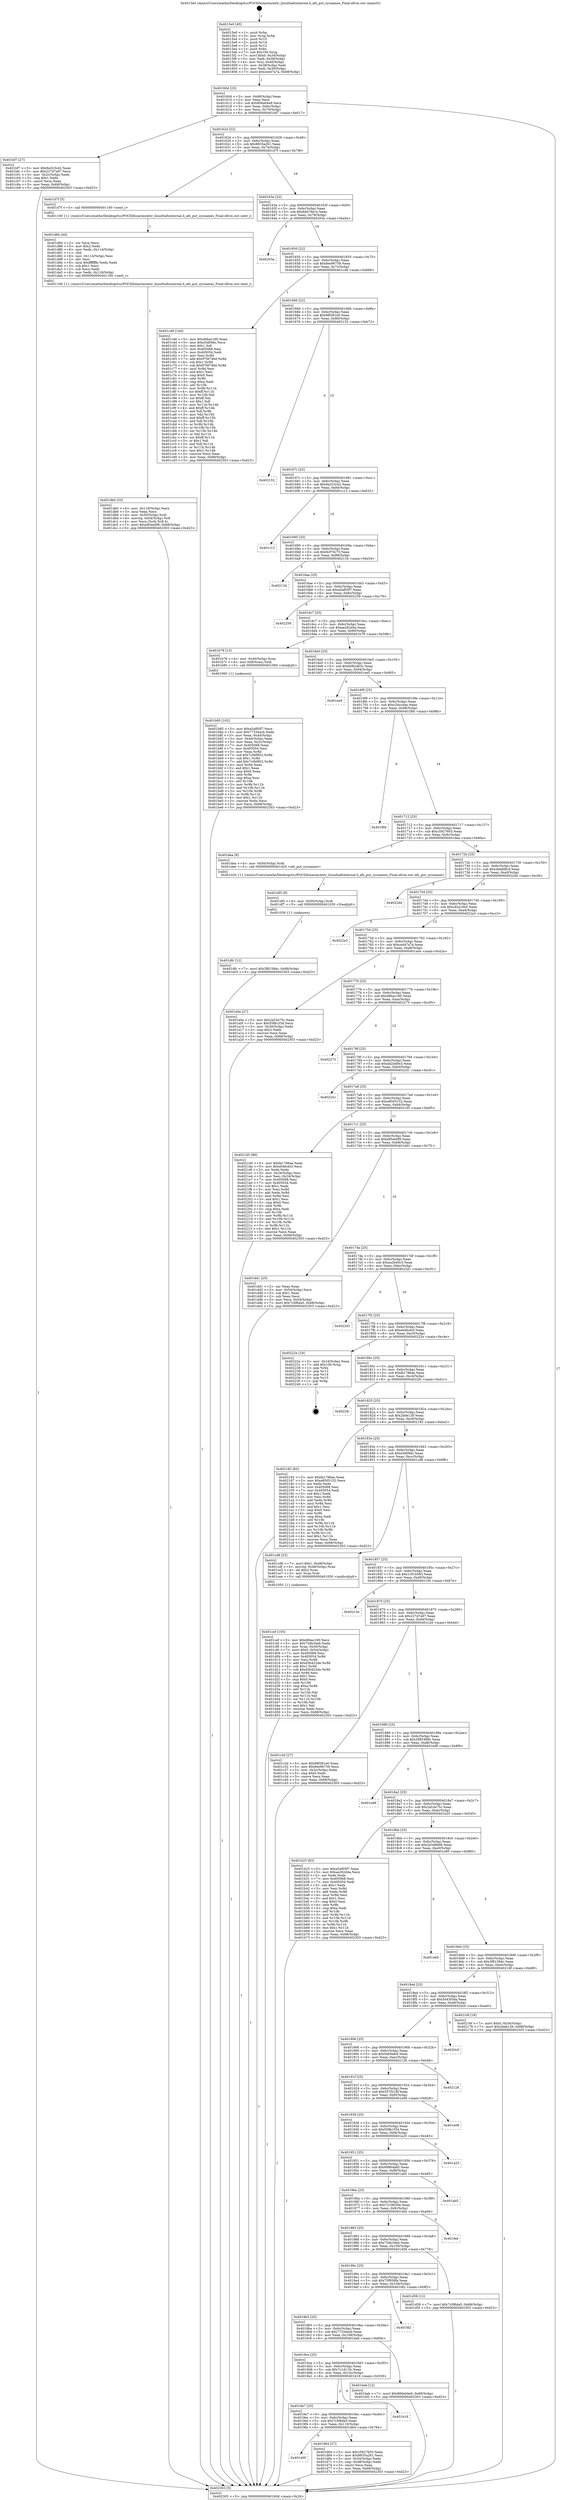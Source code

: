 digraph "0x4015e0" {
  label = "0x4015e0 (/mnt/c/Users/mathe/Desktop/tcc/POCII/binaries/extr_linuxfsafsinternal.h_afs_put_sysnames_Final-ollvm.out::main(0))"
  labelloc = "t"
  node[shape=record]

  Entry [label="",width=0.3,height=0.3,shape=circle,fillcolor=black,style=filled]
  "0x40160d" [label="{
     0x40160d [23]\l
     | [instrs]\l
     &nbsp;&nbsp;0x40160d \<+3\>: mov -0x68(%rbp),%eax\l
     &nbsp;&nbsp;0x401610 \<+2\>: mov %eax,%ecx\l
     &nbsp;&nbsp;0x401612 \<+6\>: sub $0x806a04e9,%ecx\l
     &nbsp;&nbsp;0x401618 \<+3\>: mov %eax,-0x6c(%rbp)\l
     &nbsp;&nbsp;0x40161b \<+3\>: mov %ecx,-0x70(%rbp)\l
     &nbsp;&nbsp;0x40161e \<+6\>: je 0000000000401bf7 \<main+0x617\>\l
  }"]
  "0x401bf7" [label="{
     0x401bf7 [27]\l
     | [instrs]\l
     &nbsp;&nbsp;0x401bf7 \<+5\>: mov $0x9a323c42,%eax\l
     &nbsp;&nbsp;0x401bfc \<+5\>: mov $0x227d7a97,%ecx\l
     &nbsp;&nbsp;0x401c01 \<+3\>: mov -0x2c(%rbp),%edx\l
     &nbsp;&nbsp;0x401c04 \<+3\>: cmp $0x1,%edx\l
     &nbsp;&nbsp;0x401c07 \<+3\>: cmovl %ecx,%eax\l
     &nbsp;&nbsp;0x401c0a \<+3\>: mov %eax,-0x68(%rbp)\l
     &nbsp;&nbsp;0x401c0d \<+5\>: jmp 0000000000402303 \<main+0xd23\>\l
  }"]
  "0x401624" [label="{
     0x401624 [22]\l
     | [instrs]\l
     &nbsp;&nbsp;0x401624 \<+5\>: jmp 0000000000401629 \<main+0x49\>\l
     &nbsp;&nbsp;0x401629 \<+3\>: mov -0x6c(%rbp),%eax\l
     &nbsp;&nbsp;0x40162c \<+5\>: sub $0x8835a261,%eax\l
     &nbsp;&nbsp;0x401631 \<+3\>: mov %eax,-0x74(%rbp)\l
     &nbsp;&nbsp;0x401634 \<+6\>: je 0000000000401d7f \<main+0x79f\>\l
  }"]
  Exit [label="",width=0.3,height=0.3,shape=circle,fillcolor=black,style=filled,peripheries=2]
  "0x401d7f" [label="{
     0x401d7f [5]\l
     | [instrs]\l
     &nbsp;&nbsp;0x401d7f \<+5\>: call 0000000000401160 \<next_i\>\l
     | [calls]\l
     &nbsp;&nbsp;0x401160 \{1\} (/mnt/c/Users/mathe/Desktop/tcc/POCII/binaries/extr_linuxfsafsinternal.h_afs_put_sysnames_Final-ollvm.out::next_i)\l
  }"]
  "0x40163a" [label="{
     0x40163a [22]\l
     | [instrs]\l
     &nbsp;&nbsp;0x40163a \<+5\>: jmp 000000000040163f \<main+0x5f\>\l
     &nbsp;&nbsp;0x40163f \<+3\>: mov -0x6c(%rbp),%eax\l
     &nbsp;&nbsp;0x401642 \<+5\>: sub $0x8dd76e1e,%eax\l
     &nbsp;&nbsp;0x401647 \<+3\>: mov %eax,-0x78(%rbp)\l
     &nbsp;&nbsp;0x40164a \<+6\>: je 000000000040203a \<main+0xa5a\>\l
  }"]
  "0x401dfc" [label="{
     0x401dfc [12]\l
     | [instrs]\l
     &nbsp;&nbsp;0x401dfc \<+7\>: movl $0x3f8158dc,-0x68(%rbp)\l
     &nbsp;&nbsp;0x401e03 \<+5\>: jmp 0000000000402303 \<main+0xd23\>\l
  }"]
  "0x40203a" [label="{
     0x40203a\l
  }", style=dashed]
  "0x401650" [label="{
     0x401650 [22]\l
     | [instrs]\l
     &nbsp;&nbsp;0x401650 \<+5\>: jmp 0000000000401655 \<main+0x75\>\l
     &nbsp;&nbsp;0x401655 \<+3\>: mov -0x6c(%rbp),%eax\l
     &nbsp;&nbsp;0x401658 \<+5\>: sub $0x8ee96739,%eax\l
     &nbsp;&nbsp;0x40165d \<+3\>: mov %eax,-0x7c(%rbp)\l
     &nbsp;&nbsp;0x401660 \<+6\>: je 0000000000401c48 \<main+0x668\>\l
  }"]
  "0x401df3" [label="{
     0x401df3 [9]\l
     | [instrs]\l
     &nbsp;&nbsp;0x401df3 \<+4\>: mov -0x50(%rbp),%rdi\l
     &nbsp;&nbsp;0x401df7 \<+5\>: call 0000000000401030 \<free@plt\>\l
     | [calls]\l
     &nbsp;&nbsp;0x401030 \{1\} (unknown)\l
  }"]
  "0x401c48" [label="{
     0x401c48 [144]\l
     | [instrs]\l
     &nbsp;&nbsp;0x401c48 \<+5\>: mov $0xd6bac190,%eax\l
     &nbsp;&nbsp;0x401c4d \<+5\>: mov $0xe5d09dc,%ecx\l
     &nbsp;&nbsp;0x401c52 \<+2\>: mov $0x1,%dl\l
     &nbsp;&nbsp;0x401c54 \<+7\>: mov 0x405068,%esi\l
     &nbsp;&nbsp;0x401c5b \<+7\>: mov 0x405054,%edi\l
     &nbsp;&nbsp;0x401c62 \<+3\>: mov %esi,%r8d\l
     &nbsp;&nbsp;0x401c65 \<+7\>: add $0x97fd746d,%r8d\l
     &nbsp;&nbsp;0x401c6c \<+4\>: sub $0x1,%r8d\l
     &nbsp;&nbsp;0x401c70 \<+7\>: sub $0x97fd746d,%r8d\l
     &nbsp;&nbsp;0x401c77 \<+4\>: imul %r8d,%esi\l
     &nbsp;&nbsp;0x401c7b \<+3\>: and $0x1,%esi\l
     &nbsp;&nbsp;0x401c7e \<+3\>: cmp $0x0,%esi\l
     &nbsp;&nbsp;0x401c81 \<+4\>: sete %r9b\l
     &nbsp;&nbsp;0x401c85 \<+3\>: cmp $0xa,%edi\l
     &nbsp;&nbsp;0x401c88 \<+4\>: setl %r10b\l
     &nbsp;&nbsp;0x401c8c \<+3\>: mov %r9b,%r11b\l
     &nbsp;&nbsp;0x401c8f \<+4\>: xor $0xff,%r11b\l
     &nbsp;&nbsp;0x401c93 \<+3\>: mov %r10b,%bl\l
     &nbsp;&nbsp;0x401c96 \<+3\>: xor $0xff,%bl\l
     &nbsp;&nbsp;0x401c99 \<+3\>: xor $0x1,%dl\l
     &nbsp;&nbsp;0x401c9c \<+3\>: mov %r11b,%r14b\l
     &nbsp;&nbsp;0x401c9f \<+4\>: and $0xff,%r14b\l
     &nbsp;&nbsp;0x401ca3 \<+3\>: and %dl,%r9b\l
     &nbsp;&nbsp;0x401ca6 \<+3\>: mov %bl,%r15b\l
     &nbsp;&nbsp;0x401ca9 \<+4\>: and $0xff,%r15b\l
     &nbsp;&nbsp;0x401cad \<+3\>: and %dl,%r10b\l
     &nbsp;&nbsp;0x401cb0 \<+3\>: or %r9b,%r14b\l
     &nbsp;&nbsp;0x401cb3 \<+3\>: or %r10b,%r15b\l
     &nbsp;&nbsp;0x401cb6 \<+3\>: xor %r15b,%r14b\l
     &nbsp;&nbsp;0x401cb9 \<+3\>: or %bl,%r11b\l
     &nbsp;&nbsp;0x401cbc \<+4\>: xor $0xff,%r11b\l
     &nbsp;&nbsp;0x401cc0 \<+3\>: or $0x1,%dl\l
     &nbsp;&nbsp;0x401cc3 \<+3\>: and %dl,%r11b\l
     &nbsp;&nbsp;0x401cc6 \<+3\>: or %r11b,%r14b\l
     &nbsp;&nbsp;0x401cc9 \<+4\>: test $0x1,%r14b\l
     &nbsp;&nbsp;0x401ccd \<+3\>: cmovne %ecx,%eax\l
     &nbsp;&nbsp;0x401cd0 \<+3\>: mov %eax,-0x68(%rbp)\l
     &nbsp;&nbsp;0x401cd3 \<+5\>: jmp 0000000000402303 \<main+0xd23\>\l
  }"]
  "0x401666" [label="{
     0x401666 [22]\l
     | [instrs]\l
     &nbsp;&nbsp;0x401666 \<+5\>: jmp 000000000040166b \<main+0x8b\>\l
     &nbsp;&nbsp;0x40166b \<+3\>: mov -0x6c(%rbp),%eax\l
     &nbsp;&nbsp;0x40166e \<+5\>: sub $0x98f381e0,%eax\l
     &nbsp;&nbsp;0x401673 \<+3\>: mov %eax,-0x80(%rbp)\l
     &nbsp;&nbsp;0x401676 \<+6\>: je 0000000000402152 \<main+0xb72\>\l
  }"]
  "0x401db0" [label="{
     0x401db0 [33]\l
     | [instrs]\l
     &nbsp;&nbsp;0x401db0 \<+6\>: mov -0x118(%rbp),%ecx\l
     &nbsp;&nbsp;0x401db6 \<+3\>: imul %eax,%ecx\l
     &nbsp;&nbsp;0x401db9 \<+4\>: mov -0x50(%rbp),%rdi\l
     &nbsp;&nbsp;0x401dbd \<+4\>: movslq -0x54(%rbp),%r8\l
     &nbsp;&nbsp;0x401dc1 \<+4\>: mov %ecx,(%rdi,%r8,4)\l
     &nbsp;&nbsp;0x401dc5 \<+7\>: movl $0xe85ee0f9,-0x68(%rbp)\l
     &nbsp;&nbsp;0x401dcc \<+5\>: jmp 0000000000402303 \<main+0xd23\>\l
  }"]
  "0x402152" [label="{
     0x402152\l
  }", style=dashed]
  "0x40167c" [label="{
     0x40167c [25]\l
     | [instrs]\l
     &nbsp;&nbsp;0x40167c \<+5\>: jmp 0000000000401681 \<main+0xa1\>\l
     &nbsp;&nbsp;0x401681 \<+3\>: mov -0x6c(%rbp),%eax\l
     &nbsp;&nbsp;0x401684 \<+5\>: sub $0x9a323c42,%eax\l
     &nbsp;&nbsp;0x401689 \<+6\>: mov %eax,-0x84(%rbp)\l
     &nbsp;&nbsp;0x40168f \<+6\>: je 0000000000401c12 \<main+0x632\>\l
  }"]
  "0x401d84" [label="{
     0x401d84 [44]\l
     | [instrs]\l
     &nbsp;&nbsp;0x401d84 \<+2\>: xor %ecx,%ecx\l
     &nbsp;&nbsp;0x401d86 \<+5\>: mov $0x2,%edx\l
     &nbsp;&nbsp;0x401d8b \<+6\>: mov %edx,-0x114(%rbp)\l
     &nbsp;&nbsp;0x401d91 \<+1\>: cltd\l
     &nbsp;&nbsp;0x401d92 \<+6\>: mov -0x114(%rbp),%esi\l
     &nbsp;&nbsp;0x401d98 \<+2\>: idiv %esi\l
     &nbsp;&nbsp;0x401d9a \<+6\>: imul $0xfffffffe,%edx,%edx\l
     &nbsp;&nbsp;0x401da0 \<+3\>: sub $0x1,%ecx\l
     &nbsp;&nbsp;0x401da3 \<+2\>: sub %ecx,%edx\l
     &nbsp;&nbsp;0x401da5 \<+6\>: mov %edx,-0x118(%rbp)\l
     &nbsp;&nbsp;0x401dab \<+5\>: call 0000000000401160 \<next_i\>\l
     | [calls]\l
     &nbsp;&nbsp;0x401160 \{1\} (/mnt/c/Users/mathe/Desktop/tcc/POCII/binaries/extr_linuxfsafsinternal.h_afs_put_sysnames_Final-ollvm.out::next_i)\l
  }"]
  "0x401c12" [label="{
     0x401c12\l
  }", style=dashed]
  "0x401695" [label="{
     0x401695 [25]\l
     | [instrs]\l
     &nbsp;&nbsp;0x401695 \<+5\>: jmp 000000000040169a \<main+0xba\>\l
     &nbsp;&nbsp;0x40169a \<+3\>: mov -0x6c(%rbp),%eax\l
     &nbsp;&nbsp;0x40169d \<+5\>: sub $0x9cf70c75,%eax\l
     &nbsp;&nbsp;0x4016a2 \<+6\>: mov %eax,-0x88(%rbp)\l
     &nbsp;&nbsp;0x4016a8 \<+6\>: je 0000000000402134 \<main+0xb54\>\l
  }"]
  "0x401a00" [label="{
     0x401a00\l
  }", style=dashed]
  "0x402134" [label="{
     0x402134\l
  }", style=dashed]
  "0x4016ae" [label="{
     0x4016ae [25]\l
     | [instrs]\l
     &nbsp;&nbsp;0x4016ae \<+5\>: jmp 00000000004016b3 \<main+0xd3\>\l
     &nbsp;&nbsp;0x4016b3 \<+3\>: mov -0x6c(%rbp),%eax\l
     &nbsp;&nbsp;0x4016b6 \<+5\>: sub $0xa5af05f7,%eax\l
     &nbsp;&nbsp;0x4016bb \<+6\>: mov %eax,-0x8c(%rbp)\l
     &nbsp;&nbsp;0x4016c1 \<+6\>: je 0000000000402259 \<main+0xc79\>\l
  }"]
  "0x401d64" [label="{
     0x401d64 [27]\l
     | [instrs]\l
     &nbsp;&nbsp;0x401d64 \<+5\>: mov $0xc5927603,%eax\l
     &nbsp;&nbsp;0x401d69 \<+5\>: mov $0x8835a261,%ecx\l
     &nbsp;&nbsp;0x401d6e \<+3\>: mov -0x54(%rbp),%edx\l
     &nbsp;&nbsp;0x401d71 \<+3\>: cmp -0x48(%rbp),%edx\l
     &nbsp;&nbsp;0x401d74 \<+3\>: cmovl %ecx,%eax\l
     &nbsp;&nbsp;0x401d77 \<+3\>: mov %eax,-0x68(%rbp)\l
     &nbsp;&nbsp;0x401d7a \<+5\>: jmp 0000000000402303 \<main+0xd23\>\l
  }"]
  "0x402259" [label="{
     0x402259\l
  }", style=dashed]
  "0x4016c7" [label="{
     0x4016c7 [25]\l
     | [instrs]\l
     &nbsp;&nbsp;0x4016c7 \<+5\>: jmp 00000000004016cc \<main+0xec\>\l
     &nbsp;&nbsp;0x4016cc \<+3\>: mov -0x6c(%rbp),%eax\l
     &nbsp;&nbsp;0x4016cf \<+5\>: sub $0xae262d4a,%eax\l
     &nbsp;&nbsp;0x4016d4 \<+6\>: mov %eax,-0x90(%rbp)\l
     &nbsp;&nbsp;0x4016da \<+6\>: je 0000000000401b78 \<main+0x598\>\l
  }"]
  "0x4019e7" [label="{
     0x4019e7 [25]\l
     | [instrs]\l
     &nbsp;&nbsp;0x4019e7 \<+5\>: jmp 00000000004019ec \<main+0x40c\>\l
     &nbsp;&nbsp;0x4019ec \<+3\>: mov -0x6c(%rbp),%eax\l
     &nbsp;&nbsp;0x4019ef \<+5\>: sub $0x7c5f6da5,%eax\l
     &nbsp;&nbsp;0x4019f4 \<+6\>: mov %eax,-0x110(%rbp)\l
     &nbsp;&nbsp;0x4019fa \<+6\>: je 0000000000401d64 \<main+0x784\>\l
  }"]
  "0x401b78" [label="{
     0x401b78 [13]\l
     | [instrs]\l
     &nbsp;&nbsp;0x401b78 \<+4\>: mov -0x40(%rbp),%rax\l
     &nbsp;&nbsp;0x401b7c \<+4\>: mov 0x8(%rax),%rdi\l
     &nbsp;&nbsp;0x401b80 \<+5\>: call 0000000000401060 \<atoi@plt\>\l
     | [calls]\l
     &nbsp;&nbsp;0x401060 \{1\} (unknown)\l
  }"]
  "0x4016e0" [label="{
     0x4016e0 [25]\l
     | [instrs]\l
     &nbsp;&nbsp;0x4016e0 \<+5\>: jmp 00000000004016e5 \<main+0x105\>\l
     &nbsp;&nbsp;0x4016e5 \<+3\>: mov -0x6c(%rbp),%eax\l
     &nbsp;&nbsp;0x4016e8 \<+5\>: sub $0xb082d63c,%eax\l
     &nbsp;&nbsp;0x4016ed \<+6\>: mov %eax,-0x94(%rbp)\l
     &nbsp;&nbsp;0x4016f3 \<+6\>: je 0000000000401ee5 \<main+0x905\>\l
  }"]
  "0x401b19" [label="{
     0x401b19\l
  }", style=dashed]
  "0x401ee5" [label="{
     0x401ee5\l
  }", style=dashed]
  "0x4016f9" [label="{
     0x4016f9 [25]\l
     | [instrs]\l
     &nbsp;&nbsp;0x4016f9 \<+5\>: jmp 00000000004016fe \<main+0x11e\>\l
     &nbsp;&nbsp;0x4016fe \<+3\>: mov -0x6c(%rbp),%eax\l
     &nbsp;&nbsp;0x401701 \<+5\>: sub $0xc26cc4ae,%eax\l
     &nbsp;&nbsp;0x401706 \<+6\>: mov %eax,-0x98(%rbp)\l
     &nbsp;&nbsp;0x40170c \<+6\>: je 0000000000401f6b \<main+0x98b\>\l
  }"]
  "0x401cef" [label="{
     0x401cef [105]\l
     | [instrs]\l
     &nbsp;&nbsp;0x401cef \<+5\>: mov $0xd6bac190,%ecx\l
     &nbsp;&nbsp;0x401cf4 \<+5\>: mov $0x734b34eb,%edx\l
     &nbsp;&nbsp;0x401cf9 \<+4\>: mov %rax,-0x50(%rbp)\l
     &nbsp;&nbsp;0x401cfd \<+7\>: movl $0x0,-0x54(%rbp)\l
     &nbsp;&nbsp;0x401d04 \<+7\>: mov 0x405068,%esi\l
     &nbsp;&nbsp;0x401d0b \<+8\>: mov 0x405054,%r8d\l
     &nbsp;&nbsp;0x401d13 \<+3\>: mov %esi,%r9d\l
     &nbsp;&nbsp;0x401d16 \<+7\>: add $0xd3b422de,%r9d\l
     &nbsp;&nbsp;0x401d1d \<+4\>: sub $0x1,%r9d\l
     &nbsp;&nbsp;0x401d21 \<+7\>: sub $0xd3b422de,%r9d\l
     &nbsp;&nbsp;0x401d28 \<+4\>: imul %r9d,%esi\l
     &nbsp;&nbsp;0x401d2c \<+3\>: and $0x1,%esi\l
     &nbsp;&nbsp;0x401d2f \<+3\>: cmp $0x0,%esi\l
     &nbsp;&nbsp;0x401d32 \<+4\>: sete %r10b\l
     &nbsp;&nbsp;0x401d36 \<+4\>: cmp $0xa,%r8d\l
     &nbsp;&nbsp;0x401d3a \<+4\>: setl %r11b\l
     &nbsp;&nbsp;0x401d3e \<+3\>: mov %r10b,%bl\l
     &nbsp;&nbsp;0x401d41 \<+3\>: and %r11b,%bl\l
     &nbsp;&nbsp;0x401d44 \<+3\>: xor %r11b,%r10b\l
     &nbsp;&nbsp;0x401d47 \<+3\>: or %r10b,%bl\l
     &nbsp;&nbsp;0x401d4a \<+3\>: test $0x1,%bl\l
     &nbsp;&nbsp;0x401d4d \<+3\>: cmovne %edx,%ecx\l
     &nbsp;&nbsp;0x401d50 \<+3\>: mov %ecx,-0x68(%rbp)\l
     &nbsp;&nbsp;0x401d53 \<+5\>: jmp 0000000000402303 \<main+0xd23\>\l
  }"]
  "0x401f6b" [label="{
     0x401f6b\l
  }", style=dashed]
  "0x401712" [label="{
     0x401712 [25]\l
     | [instrs]\l
     &nbsp;&nbsp;0x401712 \<+5\>: jmp 0000000000401717 \<main+0x137\>\l
     &nbsp;&nbsp;0x401717 \<+3\>: mov -0x6c(%rbp),%eax\l
     &nbsp;&nbsp;0x40171a \<+5\>: sub $0xc5927603,%eax\l
     &nbsp;&nbsp;0x40171f \<+6\>: mov %eax,-0x9c(%rbp)\l
     &nbsp;&nbsp;0x401725 \<+6\>: je 0000000000401dea \<main+0x80a\>\l
  }"]
  "0x4019ce" [label="{
     0x4019ce [25]\l
     | [instrs]\l
     &nbsp;&nbsp;0x4019ce \<+5\>: jmp 00000000004019d3 \<main+0x3f3\>\l
     &nbsp;&nbsp;0x4019d3 \<+3\>: mov -0x6c(%rbp),%eax\l
     &nbsp;&nbsp;0x4019d6 \<+5\>: sub $0x7c1d11fc,%eax\l
     &nbsp;&nbsp;0x4019db \<+6\>: mov %eax,-0x10c(%rbp)\l
     &nbsp;&nbsp;0x4019e1 \<+6\>: je 0000000000401b19 \<main+0x539\>\l
  }"]
  "0x401dea" [label="{
     0x401dea [9]\l
     | [instrs]\l
     &nbsp;&nbsp;0x401dea \<+4\>: mov -0x50(%rbp),%rdi\l
     &nbsp;&nbsp;0x401dee \<+5\>: call 0000000000401420 \<afs_put_sysnames\>\l
     | [calls]\l
     &nbsp;&nbsp;0x401420 \{1\} (/mnt/c/Users/mathe/Desktop/tcc/POCII/binaries/extr_linuxfsafsinternal.h_afs_put_sysnames_Final-ollvm.out::afs_put_sysnames)\l
  }"]
  "0x40172b" [label="{
     0x40172b [25]\l
     | [instrs]\l
     &nbsp;&nbsp;0x40172b \<+5\>: jmp 0000000000401730 \<main+0x150\>\l
     &nbsp;&nbsp;0x401730 \<+3\>: mov -0x6c(%rbp),%eax\l
     &nbsp;&nbsp;0x401733 \<+5\>: sub $0xcbddd8cd,%eax\l
     &nbsp;&nbsp;0x401738 \<+6\>: mov %eax,-0xa0(%rbp)\l
     &nbsp;&nbsp;0x40173e \<+6\>: je 00000000004022dd \<main+0xcfd\>\l
  }"]
  "0x401beb" [label="{
     0x401beb [12]\l
     | [instrs]\l
     &nbsp;&nbsp;0x401beb \<+7\>: movl $0x806a04e9,-0x68(%rbp)\l
     &nbsp;&nbsp;0x401bf2 \<+5\>: jmp 0000000000402303 \<main+0xd23\>\l
  }"]
  "0x4022dd" [label="{
     0x4022dd\l
  }", style=dashed]
  "0x401744" [label="{
     0x401744 [25]\l
     | [instrs]\l
     &nbsp;&nbsp;0x401744 \<+5\>: jmp 0000000000401749 \<main+0x169\>\l
     &nbsp;&nbsp;0x401749 \<+3\>: mov -0x6c(%rbp),%eax\l
     &nbsp;&nbsp;0x40174c \<+5\>: sub $0xcd2a10a5,%eax\l
     &nbsp;&nbsp;0x401751 \<+6\>: mov %eax,-0xa4(%rbp)\l
     &nbsp;&nbsp;0x401757 \<+6\>: je 00000000004022a3 \<main+0xcc3\>\l
  }"]
  "0x4019b5" [label="{
     0x4019b5 [25]\l
     | [instrs]\l
     &nbsp;&nbsp;0x4019b5 \<+5\>: jmp 00000000004019ba \<main+0x3da\>\l
     &nbsp;&nbsp;0x4019ba \<+3\>: mov -0x6c(%rbp),%eax\l
     &nbsp;&nbsp;0x4019bd \<+5\>: sub $0x77334acb,%eax\l
     &nbsp;&nbsp;0x4019c2 \<+6\>: mov %eax,-0x108(%rbp)\l
     &nbsp;&nbsp;0x4019c8 \<+6\>: je 0000000000401beb \<main+0x60b\>\l
  }"]
  "0x4022a3" [label="{
     0x4022a3\l
  }", style=dashed]
  "0x40175d" [label="{
     0x40175d [25]\l
     | [instrs]\l
     &nbsp;&nbsp;0x40175d \<+5\>: jmp 0000000000401762 \<main+0x182\>\l
     &nbsp;&nbsp;0x401762 \<+3\>: mov -0x6c(%rbp),%eax\l
     &nbsp;&nbsp;0x401765 \<+5\>: sub $0xced47a7a,%eax\l
     &nbsp;&nbsp;0x40176a \<+6\>: mov %eax,-0xa8(%rbp)\l
     &nbsp;&nbsp;0x401770 \<+6\>: je 0000000000401a0a \<main+0x42a\>\l
  }"]
  "0x401fd2" [label="{
     0x401fd2\l
  }", style=dashed]
  "0x401a0a" [label="{
     0x401a0a [27]\l
     | [instrs]\l
     &nbsp;&nbsp;0x401a0a \<+5\>: mov $0x2a53e75c,%eax\l
     &nbsp;&nbsp;0x401a0f \<+5\>: mov $0x558b1f34,%ecx\l
     &nbsp;&nbsp;0x401a14 \<+3\>: mov -0x30(%rbp),%edx\l
     &nbsp;&nbsp;0x401a17 \<+3\>: cmp $0x2,%edx\l
     &nbsp;&nbsp;0x401a1a \<+3\>: cmovne %ecx,%eax\l
     &nbsp;&nbsp;0x401a1d \<+3\>: mov %eax,-0x68(%rbp)\l
     &nbsp;&nbsp;0x401a20 \<+5\>: jmp 0000000000402303 \<main+0xd23\>\l
  }"]
  "0x401776" [label="{
     0x401776 [25]\l
     | [instrs]\l
     &nbsp;&nbsp;0x401776 \<+5\>: jmp 000000000040177b \<main+0x19b\>\l
     &nbsp;&nbsp;0x40177b \<+3\>: mov -0x6c(%rbp),%eax\l
     &nbsp;&nbsp;0x40177e \<+5\>: sub $0xd6bac190,%eax\l
     &nbsp;&nbsp;0x401783 \<+6\>: mov %eax,-0xac(%rbp)\l
     &nbsp;&nbsp;0x401789 \<+6\>: je 0000000000402275 \<main+0xc95\>\l
  }"]
  "0x402303" [label="{
     0x402303 [5]\l
     | [instrs]\l
     &nbsp;&nbsp;0x402303 \<+5\>: jmp 000000000040160d \<main+0x2d\>\l
  }"]
  "0x4015e0" [label="{
     0x4015e0 [45]\l
     | [instrs]\l
     &nbsp;&nbsp;0x4015e0 \<+1\>: push %rbp\l
     &nbsp;&nbsp;0x4015e1 \<+3\>: mov %rsp,%rbp\l
     &nbsp;&nbsp;0x4015e4 \<+2\>: push %r15\l
     &nbsp;&nbsp;0x4015e6 \<+2\>: push %r14\l
     &nbsp;&nbsp;0x4015e8 \<+2\>: push %r12\l
     &nbsp;&nbsp;0x4015ea \<+1\>: push %rbx\l
     &nbsp;&nbsp;0x4015eb \<+7\>: sub $0x100,%rsp\l
     &nbsp;&nbsp;0x4015f2 \<+7\>: movl $0x0,-0x34(%rbp)\l
     &nbsp;&nbsp;0x4015f9 \<+3\>: mov %edi,-0x38(%rbp)\l
     &nbsp;&nbsp;0x4015fc \<+4\>: mov %rsi,-0x40(%rbp)\l
     &nbsp;&nbsp;0x401600 \<+3\>: mov -0x38(%rbp),%edi\l
     &nbsp;&nbsp;0x401603 \<+3\>: mov %edi,-0x30(%rbp)\l
     &nbsp;&nbsp;0x401606 \<+7\>: movl $0xced47a7a,-0x68(%rbp)\l
  }"]
  "0x40199c" [label="{
     0x40199c [25]\l
     | [instrs]\l
     &nbsp;&nbsp;0x40199c \<+5\>: jmp 00000000004019a1 \<main+0x3c1\>\l
     &nbsp;&nbsp;0x4019a1 \<+3\>: mov -0x6c(%rbp),%eax\l
     &nbsp;&nbsp;0x4019a4 \<+5\>: sub $0x75f958fa,%eax\l
     &nbsp;&nbsp;0x4019a9 \<+6\>: mov %eax,-0x104(%rbp)\l
     &nbsp;&nbsp;0x4019af \<+6\>: je 0000000000401fd2 \<main+0x9f2\>\l
  }"]
  "0x402275" [label="{
     0x402275\l
  }", style=dashed]
  "0x40178f" [label="{
     0x40178f [25]\l
     | [instrs]\l
     &nbsp;&nbsp;0x40178f \<+5\>: jmp 0000000000401794 \<main+0x1b4\>\l
     &nbsp;&nbsp;0x401794 \<+3\>: mov -0x6c(%rbp),%eax\l
     &nbsp;&nbsp;0x401797 \<+5\>: sub $0xdd2dd0e3,%eax\l
     &nbsp;&nbsp;0x40179c \<+6\>: mov %eax,-0xb0(%rbp)\l
     &nbsp;&nbsp;0x4017a2 \<+6\>: je 0000000000402241 \<main+0xc61\>\l
  }"]
  "0x401d58" [label="{
     0x401d58 [12]\l
     | [instrs]\l
     &nbsp;&nbsp;0x401d58 \<+7\>: movl $0x7c5f6da5,-0x68(%rbp)\l
     &nbsp;&nbsp;0x401d5f \<+5\>: jmp 0000000000402303 \<main+0xd23\>\l
  }"]
  "0x402241" [label="{
     0x402241\l
  }", style=dashed]
  "0x4017a8" [label="{
     0x4017a8 [25]\l
     | [instrs]\l
     &nbsp;&nbsp;0x4017a8 \<+5\>: jmp 00000000004017ad \<main+0x1cd\>\l
     &nbsp;&nbsp;0x4017ad \<+3\>: mov -0x6c(%rbp),%eax\l
     &nbsp;&nbsp;0x4017b0 \<+5\>: sub $0xe8505152,%eax\l
     &nbsp;&nbsp;0x4017b5 \<+6\>: mov %eax,-0xb4(%rbp)\l
     &nbsp;&nbsp;0x4017bb \<+6\>: je 00000000004021d5 \<main+0xbf5\>\l
  }"]
  "0x401983" [label="{
     0x401983 [25]\l
     | [instrs]\l
     &nbsp;&nbsp;0x401983 \<+5\>: jmp 0000000000401988 \<main+0x3a8\>\l
     &nbsp;&nbsp;0x401988 \<+3\>: mov -0x6c(%rbp),%eax\l
     &nbsp;&nbsp;0x40198b \<+5\>: sub $0x734b34eb,%eax\l
     &nbsp;&nbsp;0x401990 \<+6\>: mov %eax,-0x100(%rbp)\l
     &nbsp;&nbsp;0x401996 \<+6\>: je 0000000000401d58 \<main+0x778\>\l
  }"]
  "0x4021d5" [label="{
     0x4021d5 [89]\l
     | [instrs]\l
     &nbsp;&nbsp;0x4021d5 \<+5\>: mov $0xfa1786ae,%eax\l
     &nbsp;&nbsp;0x4021da \<+5\>: mov $0xeb4fcdc0,%ecx\l
     &nbsp;&nbsp;0x4021df \<+2\>: xor %edx,%edx\l
     &nbsp;&nbsp;0x4021e1 \<+3\>: mov -0x34(%rbp),%esi\l
     &nbsp;&nbsp;0x4021e4 \<+3\>: mov %esi,-0x24(%rbp)\l
     &nbsp;&nbsp;0x4021e7 \<+7\>: mov 0x405068,%esi\l
     &nbsp;&nbsp;0x4021ee \<+7\>: mov 0x405054,%edi\l
     &nbsp;&nbsp;0x4021f5 \<+3\>: sub $0x1,%edx\l
     &nbsp;&nbsp;0x4021f8 \<+3\>: mov %esi,%r8d\l
     &nbsp;&nbsp;0x4021fb \<+3\>: add %edx,%r8d\l
     &nbsp;&nbsp;0x4021fe \<+4\>: imul %r8d,%esi\l
     &nbsp;&nbsp;0x402202 \<+3\>: and $0x1,%esi\l
     &nbsp;&nbsp;0x402205 \<+3\>: cmp $0x0,%esi\l
     &nbsp;&nbsp;0x402208 \<+4\>: sete %r9b\l
     &nbsp;&nbsp;0x40220c \<+3\>: cmp $0xa,%edi\l
     &nbsp;&nbsp;0x40220f \<+4\>: setl %r10b\l
     &nbsp;&nbsp;0x402213 \<+3\>: mov %r9b,%r11b\l
     &nbsp;&nbsp;0x402216 \<+3\>: and %r10b,%r11b\l
     &nbsp;&nbsp;0x402219 \<+3\>: xor %r10b,%r9b\l
     &nbsp;&nbsp;0x40221c \<+3\>: or %r9b,%r11b\l
     &nbsp;&nbsp;0x40221f \<+4\>: test $0x1,%r11b\l
     &nbsp;&nbsp;0x402223 \<+3\>: cmovne %ecx,%eax\l
     &nbsp;&nbsp;0x402226 \<+3\>: mov %eax,-0x68(%rbp)\l
     &nbsp;&nbsp;0x402229 \<+5\>: jmp 0000000000402303 \<main+0xd23\>\l
  }"]
  "0x4017c1" [label="{
     0x4017c1 [25]\l
     | [instrs]\l
     &nbsp;&nbsp;0x4017c1 \<+5\>: jmp 00000000004017c6 \<main+0x1e6\>\l
     &nbsp;&nbsp;0x4017c6 \<+3\>: mov -0x6c(%rbp),%eax\l
     &nbsp;&nbsp;0x4017c9 \<+5\>: sub $0xe85ee0f9,%eax\l
     &nbsp;&nbsp;0x4017ce \<+6\>: mov %eax,-0xb8(%rbp)\l
     &nbsp;&nbsp;0x4017d4 \<+6\>: je 0000000000401dd1 \<main+0x7f1\>\l
  }"]
  "0x401fed" [label="{
     0x401fed\l
  }", style=dashed]
  "0x401dd1" [label="{
     0x401dd1 [25]\l
     | [instrs]\l
     &nbsp;&nbsp;0x401dd1 \<+2\>: xor %eax,%eax\l
     &nbsp;&nbsp;0x401dd3 \<+3\>: mov -0x54(%rbp),%ecx\l
     &nbsp;&nbsp;0x401dd6 \<+3\>: sub $0x1,%eax\l
     &nbsp;&nbsp;0x401dd9 \<+2\>: sub %eax,%ecx\l
     &nbsp;&nbsp;0x401ddb \<+3\>: mov %ecx,-0x54(%rbp)\l
     &nbsp;&nbsp;0x401dde \<+7\>: movl $0x7c5f6da5,-0x68(%rbp)\l
     &nbsp;&nbsp;0x401de5 \<+5\>: jmp 0000000000402303 \<main+0xd23\>\l
  }"]
  "0x4017da" [label="{
     0x4017da [25]\l
     | [instrs]\l
     &nbsp;&nbsp;0x4017da \<+5\>: jmp 00000000004017df \<main+0x1ff\>\l
     &nbsp;&nbsp;0x4017df \<+3\>: mov -0x6c(%rbp),%eax\l
     &nbsp;&nbsp;0x4017e2 \<+5\>: sub $0xea2b40c3,%eax\l
     &nbsp;&nbsp;0x4017e7 \<+6\>: mov %eax,-0xbc(%rbp)\l
     &nbsp;&nbsp;0x4017ed \<+6\>: je 00000000004022d1 \<main+0xcf1\>\l
  }"]
  "0x40196a" [label="{
     0x40196a [25]\l
     | [instrs]\l
     &nbsp;&nbsp;0x40196a \<+5\>: jmp 000000000040196f \<main+0x38f\>\l
     &nbsp;&nbsp;0x40196f \<+3\>: mov -0x6c(%rbp),%eax\l
     &nbsp;&nbsp;0x401972 \<+5\>: sub $0x7219629d,%eax\l
     &nbsp;&nbsp;0x401977 \<+6\>: mov %eax,-0xfc(%rbp)\l
     &nbsp;&nbsp;0x40197d \<+6\>: je 0000000000401fed \<main+0xa0d\>\l
  }"]
  "0x4022d1" [label="{
     0x4022d1\l
  }", style=dashed]
  "0x4017f3" [label="{
     0x4017f3 [25]\l
     | [instrs]\l
     &nbsp;&nbsp;0x4017f3 \<+5\>: jmp 00000000004017f8 \<main+0x218\>\l
     &nbsp;&nbsp;0x4017f8 \<+3\>: mov -0x6c(%rbp),%eax\l
     &nbsp;&nbsp;0x4017fb \<+5\>: sub $0xeb4fcdc0,%eax\l
     &nbsp;&nbsp;0x401800 \<+6\>: mov %eax,-0xc0(%rbp)\l
     &nbsp;&nbsp;0x401806 \<+6\>: je 000000000040222e \<main+0xc4e\>\l
  }"]
  "0x401ab5" [label="{
     0x401ab5\l
  }", style=dashed]
  "0x40222e" [label="{
     0x40222e [19]\l
     | [instrs]\l
     &nbsp;&nbsp;0x40222e \<+3\>: mov -0x24(%rbp),%eax\l
     &nbsp;&nbsp;0x402231 \<+7\>: add $0x100,%rsp\l
     &nbsp;&nbsp;0x402238 \<+1\>: pop %rbx\l
     &nbsp;&nbsp;0x402239 \<+2\>: pop %r12\l
     &nbsp;&nbsp;0x40223b \<+2\>: pop %r14\l
     &nbsp;&nbsp;0x40223d \<+2\>: pop %r15\l
     &nbsp;&nbsp;0x40223f \<+1\>: pop %rbp\l
     &nbsp;&nbsp;0x402240 \<+1\>: ret\l
  }"]
  "0x40180c" [label="{
     0x40180c [25]\l
     | [instrs]\l
     &nbsp;&nbsp;0x40180c \<+5\>: jmp 0000000000401811 \<main+0x231\>\l
     &nbsp;&nbsp;0x401811 \<+3\>: mov -0x6c(%rbp),%eax\l
     &nbsp;&nbsp;0x401814 \<+5\>: sub $0xfa1786ae,%eax\l
     &nbsp;&nbsp;0x401819 \<+6\>: mov %eax,-0xc4(%rbp)\l
     &nbsp;&nbsp;0x40181f \<+6\>: je 00000000004022fc \<main+0xd1c\>\l
  }"]
  "0x401951" [label="{
     0x401951 [25]\l
     | [instrs]\l
     &nbsp;&nbsp;0x401951 \<+5\>: jmp 0000000000401956 \<main+0x376\>\l
     &nbsp;&nbsp;0x401956 \<+3\>: mov -0x6c(%rbp),%eax\l
     &nbsp;&nbsp;0x401959 \<+5\>: sub $0x69964a85,%eax\l
     &nbsp;&nbsp;0x40195e \<+6\>: mov %eax,-0xf8(%rbp)\l
     &nbsp;&nbsp;0x401964 \<+6\>: je 0000000000401ab5 \<main+0x4d5\>\l
  }"]
  "0x4022fc" [label="{
     0x4022fc\l
  }", style=dashed]
  "0x401825" [label="{
     0x401825 [25]\l
     | [instrs]\l
     &nbsp;&nbsp;0x401825 \<+5\>: jmp 000000000040182a \<main+0x24a\>\l
     &nbsp;&nbsp;0x40182a \<+3\>: mov -0x6c(%rbp),%eax\l
     &nbsp;&nbsp;0x40182d \<+5\>: sub $0x2bde126,%eax\l
     &nbsp;&nbsp;0x401832 \<+6\>: mov %eax,-0xc8(%rbp)\l
     &nbsp;&nbsp;0x401838 \<+6\>: je 0000000000402182 \<main+0xba2\>\l
  }"]
  "0x401a25" [label="{
     0x401a25\l
  }", style=dashed]
  "0x402182" [label="{
     0x402182 [83]\l
     | [instrs]\l
     &nbsp;&nbsp;0x402182 \<+5\>: mov $0xfa1786ae,%eax\l
     &nbsp;&nbsp;0x402187 \<+5\>: mov $0xe8505152,%ecx\l
     &nbsp;&nbsp;0x40218c \<+2\>: xor %edx,%edx\l
     &nbsp;&nbsp;0x40218e \<+7\>: mov 0x405068,%esi\l
     &nbsp;&nbsp;0x402195 \<+7\>: mov 0x405054,%edi\l
     &nbsp;&nbsp;0x40219c \<+3\>: sub $0x1,%edx\l
     &nbsp;&nbsp;0x40219f \<+3\>: mov %esi,%r8d\l
     &nbsp;&nbsp;0x4021a2 \<+3\>: add %edx,%r8d\l
     &nbsp;&nbsp;0x4021a5 \<+4\>: imul %r8d,%esi\l
     &nbsp;&nbsp;0x4021a9 \<+3\>: and $0x1,%esi\l
     &nbsp;&nbsp;0x4021ac \<+3\>: cmp $0x0,%esi\l
     &nbsp;&nbsp;0x4021af \<+4\>: sete %r9b\l
     &nbsp;&nbsp;0x4021b3 \<+3\>: cmp $0xa,%edi\l
     &nbsp;&nbsp;0x4021b6 \<+4\>: setl %r10b\l
     &nbsp;&nbsp;0x4021ba \<+3\>: mov %r9b,%r11b\l
     &nbsp;&nbsp;0x4021bd \<+3\>: and %r10b,%r11b\l
     &nbsp;&nbsp;0x4021c0 \<+3\>: xor %r10b,%r9b\l
     &nbsp;&nbsp;0x4021c3 \<+3\>: or %r9b,%r11b\l
     &nbsp;&nbsp;0x4021c6 \<+4\>: test $0x1,%r11b\l
     &nbsp;&nbsp;0x4021ca \<+3\>: cmovne %ecx,%eax\l
     &nbsp;&nbsp;0x4021cd \<+3\>: mov %eax,-0x68(%rbp)\l
     &nbsp;&nbsp;0x4021d0 \<+5\>: jmp 0000000000402303 \<main+0xd23\>\l
  }"]
  "0x40183e" [label="{
     0x40183e [25]\l
     | [instrs]\l
     &nbsp;&nbsp;0x40183e \<+5\>: jmp 0000000000401843 \<main+0x263\>\l
     &nbsp;&nbsp;0x401843 \<+3\>: mov -0x6c(%rbp),%eax\l
     &nbsp;&nbsp;0x401846 \<+5\>: sub $0xe5d09dc,%eax\l
     &nbsp;&nbsp;0x40184b \<+6\>: mov %eax,-0xcc(%rbp)\l
     &nbsp;&nbsp;0x401851 \<+6\>: je 0000000000401cd8 \<main+0x6f8\>\l
  }"]
  "0x401938" [label="{
     0x401938 [25]\l
     | [instrs]\l
     &nbsp;&nbsp;0x401938 \<+5\>: jmp 000000000040193d \<main+0x35d\>\l
     &nbsp;&nbsp;0x40193d \<+3\>: mov -0x6c(%rbp),%eax\l
     &nbsp;&nbsp;0x401940 \<+5\>: sub $0x558b1f34,%eax\l
     &nbsp;&nbsp;0x401945 \<+6\>: mov %eax,-0xf4(%rbp)\l
     &nbsp;&nbsp;0x40194b \<+6\>: je 0000000000401a25 \<main+0x445\>\l
  }"]
  "0x401cd8" [label="{
     0x401cd8 [23]\l
     | [instrs]\l
     &nbsp;&nbsp;0x401cd8 \<+7\>: movl $0x1,-0x48(%rbp)\l
     &nbsp;&nbsp;0x401cdf \<+4\>: movslq -0x48(%rbp),%rax\l
     &nbsp;&nbsp;0x401ce3 \<+4\>: shl $0x2,%rax\l
     &nbsp;&nbsp;0x401ce7 \<+3\>: mov %rax,%rdi\l
     &nbsp;&nbsp;0x401cea \<+5\>: call 0000000000401050 \<malloc@plt\>\l
     | [calls]\l
     &nbsp;&nbsp;0x401050 \{1\} (unknown)\l
  }"]
  "0x401857" [label="{
     0x401857 [25]\l
     | [instrs]\l
     &nbsp;&nbsp;0x401857 \<+5\>: jmp 000000000040185c \<main+0x27c\>\l
     &nbsp;&nbsp;0x40185c \<+3\>: mov -0x6c(%rbp),%eax\l
     &nbsp;&nbsp;0x40185f \<+5\>: sub $0x1c91b583,%eax\l
     &nbsp;&nbsp;0x401864 \<+6\>: mov %eax,-0xd0(%rbp)\l
     &nbsp;&nbsp;0x40186a \<+6\>: je 000000000040215e \<main+0xb7e\>\l
  }"]
  "0x401e08" [label="{
     0x401e08\l
  }", style=dashed]
  "0x40215e" [label="{
     0x40215e\l
  }", style=dashed]
  "0x401870" [label="{
     0x401870 [25]\l
     | [instrs]\l
     &nbsp;&nbsp;0x401870 \<+5\>: jmp 0000000000401875 \<main+0x295\>\l
     &nbsp;&nbsp;0x401875 \<+3\>: mov -0x6c(%rbp),%eax\l
     &nbsp;&nbsp;0x401878 \<+5\>: sub $0x227d7a97,%eax\l
     &nbsp;&nbsp;0x40187d \<+6\>: mov %eax,-0xd4(%rbp)\l
     &nbsp;&nbsp;0x401883 \<+6\>: je 0000000000401c2d \<main+0x64d\>\l
  }"]
  "0x40191f" [label="{
     0x40191f [25]\l
     | [instrs]\l
     &nbsp;&nbsp;0x40191f \<+5\>: jmp 0000000000401924 \<main+0x344\>\l
     &nbsp;&nbsp;0x401924 \<+3\>: mov -0x6c(%rbp),%eax\l
     &nbsp;&nbsp;0x401927 \<+5\>: sub $0x557f218f,%eax\l
     &nbsp;&nbsp;0x40192c \<+6\>: mov %eax,-0xf0(%rbp)\l
     &nbsp;&nbsp;0x401932 \<+6\>: je 0000000000401e08 \<main+0x828\>\l
  }"]
  "0x401c2d" [label="{
     0x401c2d [27]\l
     | [instrs]\l
     &nbsp;&nbsp;0x401c2d \<+5\>: mov $0x98f381e0,%eax\l
     &nbsp;&nbsp;0x401c32 \<+5\>: mov $0x8ee96739,%ecx\l
     &nbsp;&nbsp;0x401c37 \<+3\>: mov -0x2c(%rbp),%edx\l
     &nbsp;&nbsp;0x401c3a \<+3\>: cmp $0x0,%edx\l
     &nbsp;&nbsp;0x401c3d \<+3\>: cmove %ecx,%eax\l
     &nbsp;&nbsp;0x401c40 \<+3\>: mov %eax,-0x68(%rbp)\l
     &nbsp;&nbsp;0x401c43 \<+5\>: jmp 0000000000402303 \<main+0xd23\>\l
  }"]
  "0x401889" [label="{
     0x401889 [25]\l
     | [instrs]\l
     &nbsp;&nbsp;0x401889 \<+5\>: jmp 000000000040188e \<main+0x2ae\>\l
     &nbsp;&nbsp;0x40188e \<+3\>: mov -0x6c(%rbp),%eax\l
     &nbsp;&nbsp;0x401891 \<+5\>: sub $0x2985499c,%eax\l
     &nbsp;&nbsp;0x401896 \<+6\>: mov %eax,-0xd8(%rbp)\l
     &nbsp;&nbsp;0x40189c \<+6\>: je 0000000000401ed9 \<main+0x8f9\>\l
  }"]
  "0x402128" [label="{
     0x402128\l
  }", style=dashed]
  "0x401ed9" [label="{
     0x401ed9\l
  }", style=dashed]
  "0x4018a2" [label="{
     0x4018a2 [25]\l
     | [instrs]\l
     &nbsp;&nbsp;0x4018a2 \<+5\>: jmp 00000000004018a7 \<main+0x2c7\>\l
     &nbsp;&nbsp;0x4018a7 \<+3\>: mov -0x6c(%rbp),%eax\l
     &nbsp;&nbsp;0x4018aa \<+5\>: sub $0x2a53e75c,%eax\l
     &nbsp;&nbsp;0x4018af \<+6\>: mov %eax,-0xdc(%rbp)\l
     &nbsp;&nbsp;0x4018b5 \<+6\>: je 0000000000401b25 \<main+0x545\>\l
  }"]
  "0x401906" [label="{
     0x401906 [25]\l
     | [instrs]\l
     &nbsp;&nbsp;0x401906 \<+5\>: jmp 000000000040190b \<main+0x32b\>\l
     &nbsp;&nbsp;0x40190b \<+3\>: mov -0x6c(%rbp),%eax\l
     &nbsp;&nbsp;0x40190e \<+5\>: sub $0x54b9afc9,%eax\l
     &nbsp;&nbsp;0x401913 \<+6\>: mov %eax,-0xec(%rbp)\l
     &nbsp;&nbsp;0x401919 \<+6\>: je 0000000000402128 \<main+0xb48\>\l
  }"]
  "0x401b25" [label="{
     0x401b25 [83]\l
     | [instrs]\l
     &nbsp;&nbsp;0x401b25 \<+5\>: mov $0xa5af05f7,%eax\l
     &nbsp;&nbsp;0x401b2a \<+5\>: mov $0xae262d4a,%ecx\l
     &nbsp;&nbsp;0x401b2f \<+2\>: xor %edx,%edx\l
     &nbsp;&nbsp;0x401b31 \<+7\>: mov 0x405068,%esi\l
     &nbsp;&nbsp;0x401b38 \<+7\>: mov 0x405054,%edi\l
     &nbsp;&nbsp;0x401b3f \<+3\>: sub $0x1,%edx\l
     &nbsp;&nbsp;0x401b42 \<+3\>: mov %esi,%r8d\l
     &nbsp;&nbsp;0x401b45 \<+3\>: add %edx,%r8d\l
     &nbsp;&nbsp;0x401b48 \<+4\>: imul %r8d,%esi\l
     &nbsp;&nbsp;0x401b4c \<+3\>: and $0x1,%esi\l
     &nbsp;&nbsp;0x401b4f \<+3\>: cmp $0x0,%esi\l
     &nbsp;&nbsp;0x401b52 \<+4\>: sete %r9b\l
     &nbsp;&nbsp;0x401b56 \<+3\>: cmp $0xa,%edi\l
     &nbsp;&nbsp;0x401b59 \<+4\>: setl %r10b\l
     &nbsp;&nbsp;0x401b5d \<+3\>: mov %r9b,%r11b\l
     &nbsp;&nbsp;0x401b60 \<+3\>: and %r10b,%r11b\l
     &nbsp;&nbsp;0x401b63 \<+3\>: xor %r10b,%r9b\l
     &nbsp;&nbsp;0x401b66 \<+3\>: or %r9b,%r11b\l
     &nbsp;&nbsp;0x401b69 \<+4\>: test $0x1,%r11b\l
     &nbsp;&nbsp;0x401b6d \<+3\>: cmovne %ecx,%eax\l
     &nbsp;&nbsp;0x401b70 \<+3\>: mov %eax,-0x68(%rbp)\l
     &nbsp;&nbsp;0x401b73 \<+5\>: jmp 0000000000402303 \<main+0xd23\>\l
  }"]
  "0x4018bb" [label="{
     0x4018bb [25]\l
     | [instrs]\l
     &nbsp;&nbsp;0x4018bb \<+5\>: jmp 00000000004018c0 \<main+0x2e0\>\l
     &nbsp;&nbsp;0x4018c0 \<+3\>: mov -0x6c(%rbp),%eax\l
     &nbsp;&nbsp;0x4018c3 \<+5\>: sub $0x2e3d8b66,%eax\l
     &nbsp;&nbsp;0x4018c8 \<+6\>: mov %eax,-0xe0(%rbp)\l
     &nbsp;&nbsp;0x4018ce \<+6\>: je 0000000000401e60 \<main+0x880\>\l
  }"]
  "0x401b85" [label="{
     0x401b85 [102]\l
     | [instrs]\l
     &nbsp;&nbsp;0x401b85 \<+5\>: mov $0xa5af05f7,%ecx\l
     &nbsp;&nbsp;0x401b8a \<+5\>: mov $0x77334acb,%edx\l
     &nbsp;&nbsp;0x401b8f \<+3\>: mov %eax,-0x44(%rbp)\l
     &nbsp;&nbsp;0x401b92 \<+3\>: mov -0x44(%rbp),%eax\l
     &nbsp;&nbsp;0x401b95 \<+3\>: mov %eax,-0x2c(%rbp)\l
     &nbsp;&nbsp;0x401b98 \<+7\>: mov 0x405068,%eax\l
     &nbsp;&nbsp;0x401b9f \<+7\>: mov 0x405054,%esi\l
     &nbsp;&nbsp;0x401ba6 \<+3\>: mov %eax,%r8d\l
     &nbsp;&nbsp;0x401ba9 \<+7\>: sub $0x7c0bf952,%r8d\l
     &nbsp;&nbsp;0x401bb0 \<+4\>: sub $0x1,%r8d\l
     &nbsp;&nbsp;0x401bb4 \<+7\>: add $0x7c0bf952,%r8d\l
     &nbsp;&nbsp;0x401bbb \<+4\>: imul %r8d,%eax\l
     &nbsp;&nbsp;0x401bbf \<+3\>: and $0x1,%eax\l
     &nbsp;&nbsp;0x401bc2 \<+3\>: cmp $0x0,%eax\l
     &nbsp;&nbsp;0x401bc5 \<+4\>: sete %r9b\l
     &nbsp;&nbsp;0x401bc9 \<+3\>: cmp $0xa,%esi\l
     &nbsp;&nbsp;0x401bcc \<+4\>: setl %r10b\l
     &nbsp;&nbsp;0x401bd0 \<+3\>: mov %r9b,%r11b\l
     &nbsp;&nbsp;0x401bd3 \<+3\>: and %r10b,%r11b\l
     &nbsp;&nbsp;0x401bd6 \<+3\>: xor %r10b,%r9b\l
     &nbsp;&nbsp;0x401bd9 \<+3\>: or %r9b,%r11b\l
     &nbsp;&nbsp;0x401bdc \<+4\>: test $0x1,%r11b\l
     &nbsp;&nbsp;0x401be0 \<+3\>: cmovne %edx,%ecx\l
     &nbsp;&nbsp;0x401be3 \<+3\>: mov %ecx,-0x68(%rbp)\l
     &nbsp;&nbsp;0x401be6 \<+5\>: jmp 0000000000402303 \<main+0xd23\>\l
  }"]
  "0x4020c0" [label="{
     0x4020c0\l
  }", style=dashed]
  "0x401e60" [label="{
     0x401e60\l
  }", style=dashed]
  "0x4018d4" [label="{
     0x4018d4 [25]\l
     | [instrs]\l
     &nbsp;&nbsp;0x4018d4 \<+5\>: jmp 00000000004018d9 \<main+0x2f9\>\l
     &nbsp;&nbsp;0x4018d9 \<+3\>: mov -0x6c(%rbp),%eax\l
     &nbsp;&nbsp;0x4018dc \<+5\>: sub $0x3f8158dc,%eax\l
     &nbsp;&nbsp;0x4018e1 \<+6\>: mov %eax,-0xe4(%rbp)\l
     &nbsp;&nbsp;0x4018e7 \<+6\>: je 000000000040216f \<main+0xb8f\>\l
  }"]
  "0x4018ed" [label="{
     0x4018ed [25]\l
     | [instrs]\l
     &nbsp;&nbsp;0x4018ed \<+5\>: jmp 00000000004018f2 \<main+0x312\>\l
     &nbsp;&nbsp;0x4018f2 \<+3\>: mov -0x6c(%rbp),%eax\l
     &nbsp;&nbsp;0x4018f5 \<+5\>: sub $0x5443f3da,%eax\l
     &nbsp;&nbsp;0x4018fa \<+6\>: mov %eax,-0xe8(%rbp)\l
     &nbsp;&nbsp;0x401900 \<+6\>: je 00000000004020c0 \<main+0xae0\>\l
  }"]
  "0x40216f" [label="{
     0x40216f [19]\l
     | [instrs]\l
     &nbsp;&nbsp;0x40216f \<+7\>: movl $0x0,-0x34(%rbp)\l
     &nbsp;&nbsp;0x402176 \<+7\>: movl $0x2bde126,-0x68(%rbp)\l
     &nbsp;&nbsp;0x40217d \<+5\>: jmp 0000000000402303 \<main+0xd23\>\l
  }"]
  Entry -> "0x4015e0" [label=" 1"]
  "0x40160d" -> "0x401bf7" [label=" 1"]
  "0x40160d" -> "0x401624" [label=" 17"]
  "0x40222e" -> Exit [label=" 1"]
  "0x401624" -> "0x401d7f" [label=" 1"]
  "0x401624" -> "0x40163a" [label=" 16"]
  "0x4021d5" -> "0x402303" [label=" 1"]
  "0x40163a" -> "0x40203a" [label=" 0"]
  "0x40163a" -> "0x401650" [label=" 16"]
  "0x402182" -> "0x402303" [label=" 1"]
  "0x401650" -> "0x401c48" [label=" 1"]
  "0x401650" -> "0x401666" [label=" 15"]
  "0x40216f" -> "0x402303" [label=" 1"]
  "0x401666" -> "0x402152" [label=" 0"]
  "0x401666" -> "0x40167c" [label=" 15"]
  "0x401dfc" -> "0x402303" [label=" 1"]
  "0x40167c" -> "0x401c12" [label=" 0"]
  "0x40167c" -> "0x401695" [label=" 15"]
  "0x401df3" -> "0x401dfc" [label=" 1"]
  "0x401695" -> "0x402134" [label=" 0"]
  "0x401695" -> "0x4016ae" [label=" 15"]
  "0x401dea" -> "0x401df3" [label=" 1"]
  "0x4016ae" -> "0x402259" [label=" 0"]
  "0x4016ae" -> "0x4016c7" [label=" 15"]
  "0x401dd1" -> "0x402303" [label=" 1"]
  "0x4016c7" -> "0x401b78" [label=" 1"]
  "0x4016c7" -> "0x4016e0" [label=" 14"]
  "0x401d84" -> "0x401db0" [label=" 1"]
  "0x4016e0" -> "0x401ee5" [label=" 0"]
  "0x4016e0" -> "0x4016f9" [label=" 14"]
  "0x401d7f" -> "0x401d84" [label=" 1"]
  "0x4016f9" -> "0x401f6b" [label=" 0"]
  "0x4016f9" -> "0x401712" [label=" 14"]
  "0x4019e7" -> "0x401a00" [label=" 0"]
  "0x401712" -> "0x401dea" [label=" 1"]
  "0x401712" -> "0x40172b" [label=" 13"]
  "0x4019e7" -> "0x401d64" [label=" 2"]
  "0x40172b" -> "0x4022dd" [label=" 0"]
  "0x40172b" -> "0x401744" [label=" 13"]
  "0x401db0" -> "0x402303" [label=" 1"]
  "0x401744" -> "0x4022a3" [label=" 0"]
  "0x401744" -> "0x40175d" [label=" 13"]
  "0x4019ce" -> "0x401b19" [label=" 0"]
  "0x40175d" -> "0x401a0a" [label=" 1"]
  "0x40175d" -> "0x401776" [label=" 12"]
  "0x401a0a" -> "0x402303" [label=" 1"]
  "0x4015e0" -> "0x40160d" [label=" 1"]
  "0x402303" -> "0x40160d" [label=" 17"]
  "0x401d64" -> "0x402303" [label=" 2"]
  "0x401776" -> "0x402275" [label=" 0"]
  "0x401776" -> "0x40178f" [label=" 12"]
  "0x401cef" -> "0x402303" [label=" 1"]
  "0x40178f" -> "0x402241" [label=" 0"]
  "0x40178f" -> "0x4017a8" [label=" 12"]
  "0x401cd8" -> "0x401cef" [label=" 1"]
  "0x4017a8" -> "0x4021d5" [label=" 1"]
  "0x4017a8" -> "0x4017c1" [label=" 11"]
  "0x401c2d" -> "0x402303" [label=" 1"]
  "0x4017c1" -> "0x401dd1" [label=" 1"]
  "0x4017c1" -> "0x4017da" [label=" 10"]
  "0x401bf7" -> "0x402303" [label=" 1"]
  "0x4017da" -> "0x4022d1" [label=" 0"]
  "0x4017da" -> "0x4017f3" [label=" 10"]
  "0x4019b5" -> "0x4019ce" [label=" 2"]
  "0x4017f3" -> "0x40222e" [label=" 1"]
  "0x4017f3" -> "0x40180c" [label=" 9"]
  "0x4019b5" -> "0x401beb" [label=" 1"]
  "0x40180c" -> "0x4022fc" [label=" 0"]
  "0x40180c" -> "0x401825" [label=" 9"]
  "0x40199c" -> "0x4019b5" [label=" 3"]
  "0x401825" -> "0x402182" [label=" 1"]
  "0x401825" -> "0x40183e" [label=" 8"]
  "0x40199c" -> "0x401fd2" [label=" 0"]
  "0x40183e" -> "0x401cd8" [label=" 1"]
  "0x40183e" -> "0x401857" [label=" 7"]
  "0x401983" -> "0x40199c" [label=" 3"]
  "0x401857" -> "0x40215e" [label=" 0"]
  "0x401857" -> "0x401870" [label=" 7"]
  "0x401983" -> "0x401d58" [label=" 1"]
  "0x401870" -> "0x401c2d" [label=" 1"]
  "0x401870" -> "0x401889" [label=" 6"]
  "0x40196a" -> "0x401983" [label=" 4"]
  "0x401889" -> "0x401ed9" [label=" 0"]
  "0x401889" -> "0x4018a2" [label=" 6"]
  "0x40196a" -> "0x401fed" [label=" 0"]
  "0x4018a2" -> "0x401b25" [label=" 1"]
  "0x4018a2" -> "0x4018bb" [label=" 5"]
  "0x401b25" -> "0x402303" [label=" 1"]
  "0x401b78" -> "0x401b85" [label=" 1"]
  "0x401b85" -> "0x402303" [label=" 1"]
  "0x401951" -> "0x40196a" [label=" 4"]
  "0x4018bb" -> "0x401e60" [label=" 0"]
  "0x4018bb" -> "0x4018d4" [label=" 5"]
  "0x401951" -> "0x401ab5" [label=" 0"]
  "0x4018d4" -> "0x40216f" [label=" 1"]
  "0x4018d4" -> "0x4018ed" [label=" 4"]
  "0x4019ce" -> "0x4019e7" [label=" 2"]
  "0x4018ed" -> "0x4020c0" [label=" 0"]
  "0x4018ed" -> "0x401906" [label=" 4"]
  "0x401beb" -> "0x402303" [label=" 1"]
  "0x401906" -> "0x402128" [label=" 0"]
  "0x401906" -> "0x40191f" [label=" 4"]
  "0x401c48" -> "0x402303" [label=" 1"]
  "0x40191f" -> "0x401e08" [label=" 0"]
  "0x40191f" -> "0x401938" [label=" 4"]
  "0x401d58" -> "0x402303" [label=" 1"]
  "0x401938" -> "0x401a25" [label=" 0"]
  "0x401938" -> "0x401951" [label=" 4"]
}
